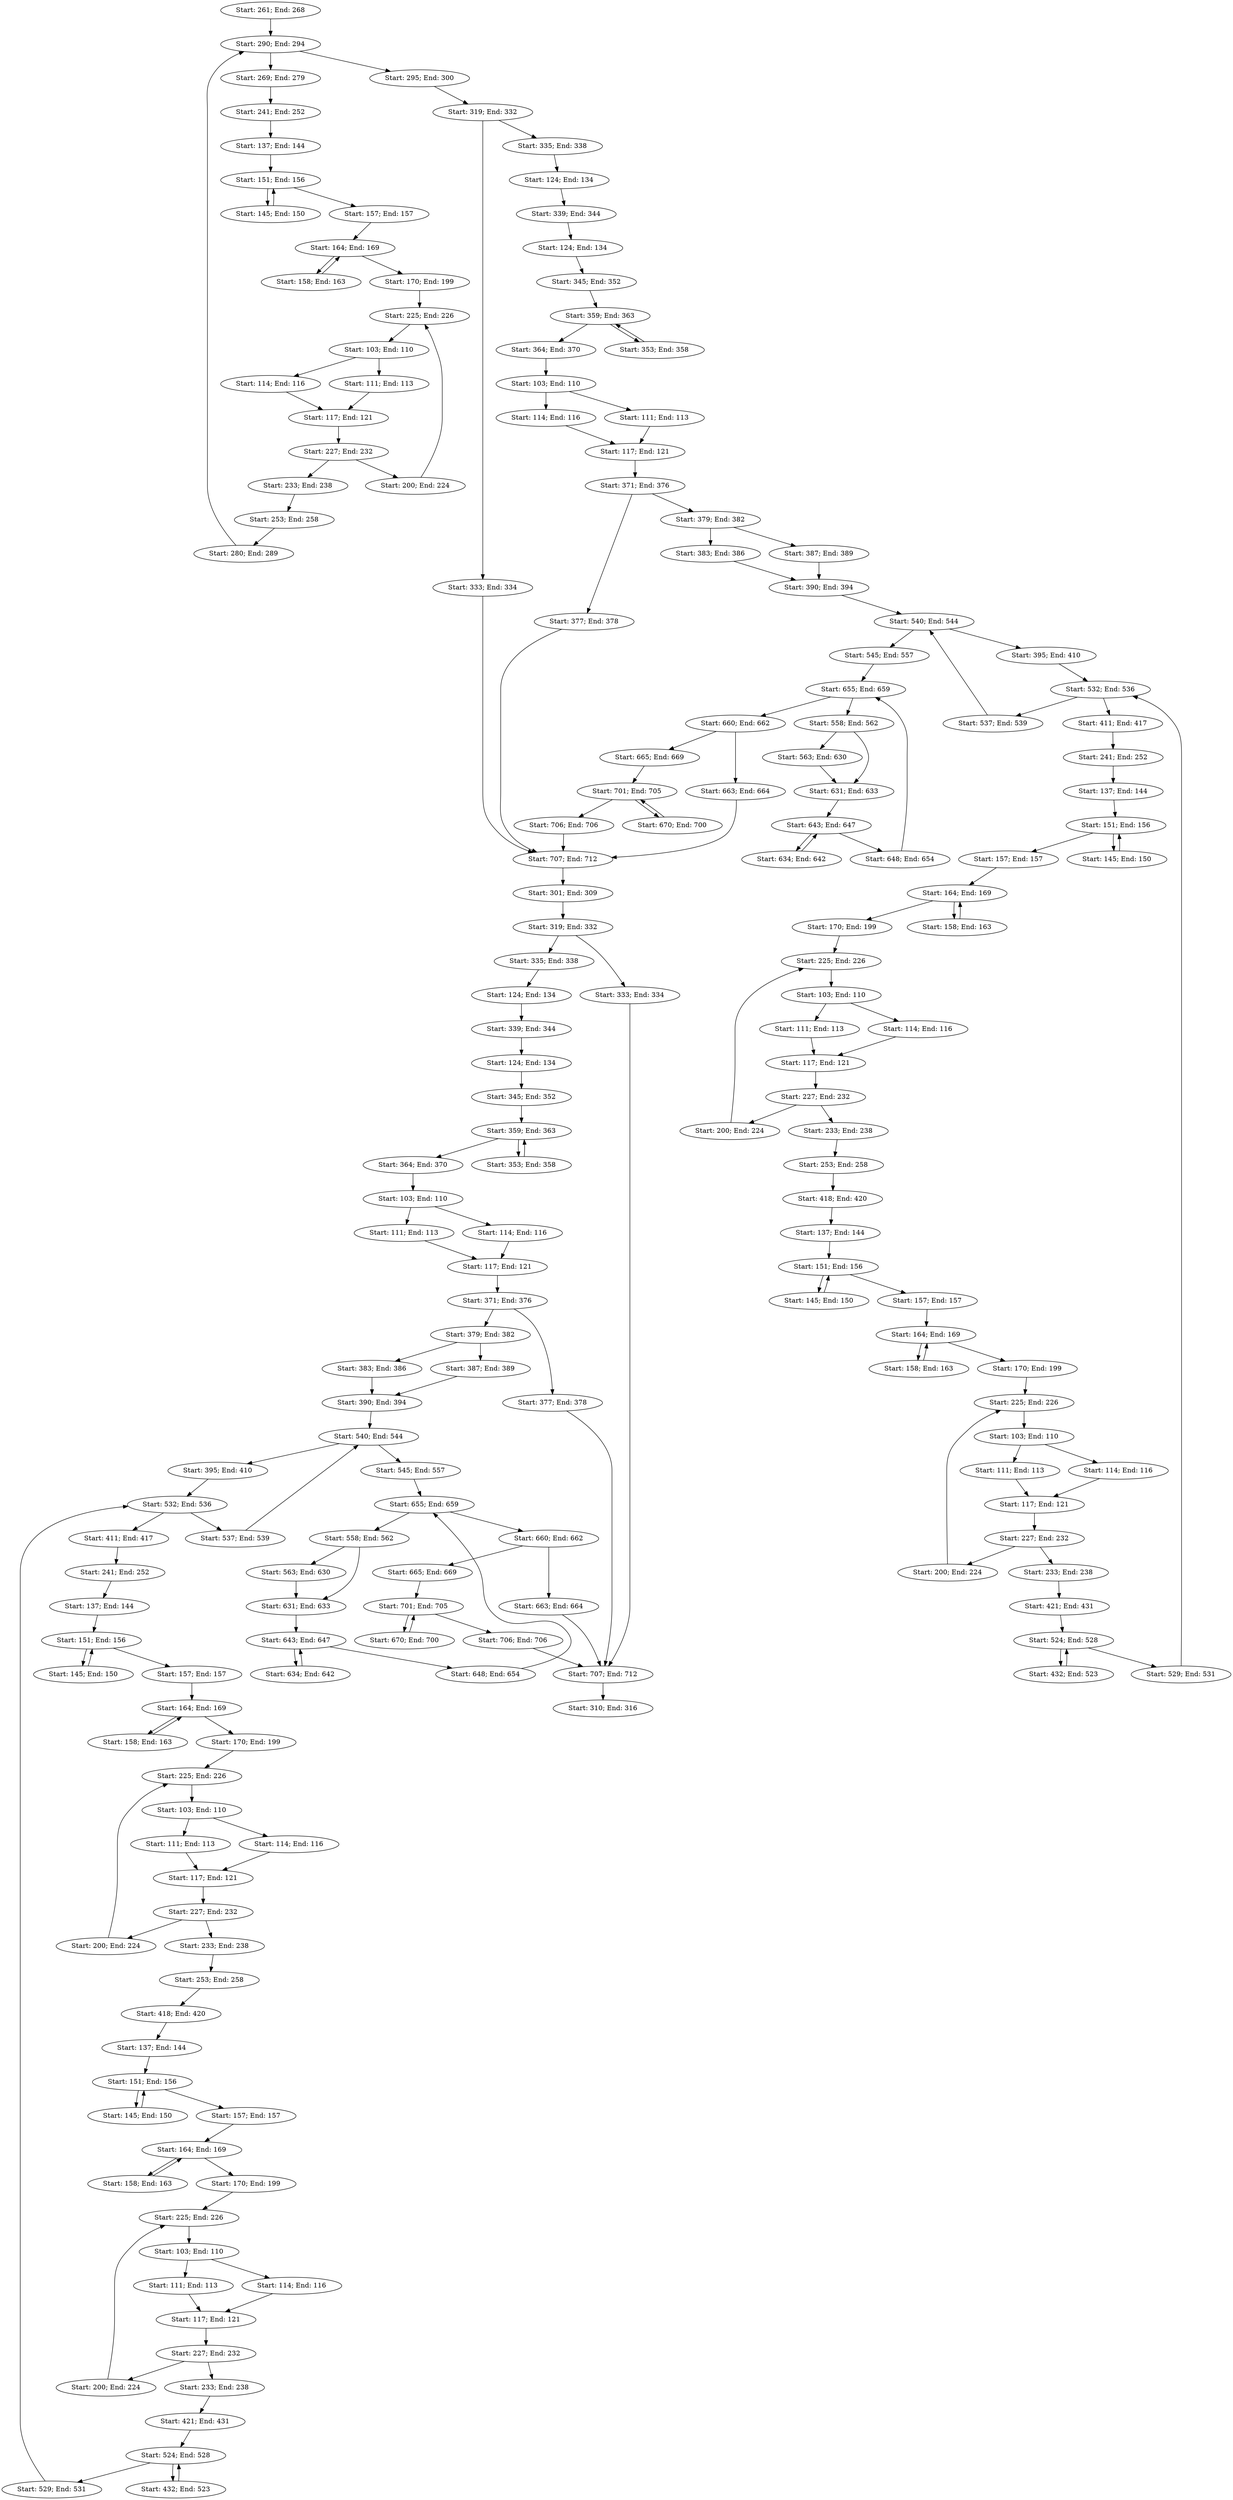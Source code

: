 strict digraph "" {
	node [label="\N"];
	0	[block="Basic Block starting at line 261 with 8 instructions",
		label="Start: 261; End: 268"];
	3	[block="Basic Block starting at line 290 with 5 instructions",
		label="Start: 290; End: 294"];
	0 -> 3;
	1	[block="Basic Block starting at line 269 with 11 instructions",
		label="Start: 269; End: 279"];
	23	[block="Basic Block starting at line 241 with 12 instructions",
		label="Start: 241; End: 252"];
	1 -> 23;
	2	[block="Basic Block starting at line 280 with 10 instructions",
		label="Start: 280; End: 289"];
	2 -> 3;
	3 -> 1;
	4	[block="Basic Block starting at line 295 with 6 instructions",
		label="Start: 295; End: 300"];
	3 -> 4;
	25	[block="Basic Block starting at line 319 with 14 instructions",
		label="Start: 319; End: 332"];
	4 -> 25;
	5	[block="Basic Block starting at line 301 with 9 instructions",
		label="Start: 301; End: 309"];
	82	[block="Basic Block starting at line 319 with 14 instructions",
		label="Start: 319; End: 332"];
	5 -> 82;
	6	[block="Basic Block starting at line 310 with 7 instructions",
		label="Start: 310; End: 316"];
	7	[block="Basic Block starting at line 103 with 8 instructions",
		label="Start: 103; End: 110"];
	8	[block="Basic Block starting at line 111 with 3 instructions",
		label="Start: 111; End: 113"];
	7 -> 8;
	9	[block="Basic Block starting at line 114 with 3 instructions",
		label="Start: 114; End: 116"];
	7 -> 9;
	10	[block="Basic Block starting at line 117 with 5 instructions",
		label="Start: 117; End: 121"];
	8 -> 10;
	9 -> 10;
	21	[block="Basic Block starting at line 227 with 6 instructions",
		label="Start: 227; End: 232"];
	10 -> 21;
	11	[block="Basic Block starting at line 124 with 11 instructions",
		label="Start: 124; End: 134"];
	28	[block="Basic Block starting at line 339 with 6 instructions",
		label="Start: 339; End: 344"];
	11 -> 28;
	12	[block="Basic Block starting at line 137 with 8 instructions",
		label="Start: 137; End: 144"];
	14	[block="Basic Block starting at line 151 with 6 instructions",
		label="Start: 151; End: 156"];
	12 -> 14;
	13	[block="Basic Block starting at line 145 with 6 instructions",
		label="Start: 145; End: 150"];
	13 -> 14;
	14 -> 13;
	15	[block="Basic Block starting at line 157 with 1 instructions",
		label="Start: 157; End: 157"];
	14 -> 15;
	17	[block="Basic Block starting at line 164 with 6 instructions",
		label="Start: 164; End: 169"];
	15 -> 17;
	16	[block="Basic Block starting at line 158 with 6 instructions",
		label="Start: 158; End: 163"];
	16 -> 17;
	17 -> 16;
	18	[block="Basic Block starting at line 170 with 30 instructions",
		label="Start: 170; End: 199"];
	17 -> 18;
	20	[block="Basic Block starting at line 225 with 2 instructions",
		label="Start: 225; End: 226"];
	18 -> 20;
	19	[block="Basic Block starting at line 200 with 25 instructions",
		label="Start: 200; End: 224"];
	19 -> 20;
	20 -> 7;
	21 -> 19;
	22	[block="Basic Block starting at line 233 with 6 instructions",
		label="Start: 233; End: 238"];
	21 -> 22;
	24	[block="Basic Block starting at line 253 with 6 instructions",
		label="Start: 253; End: 258"];
	22 -> 24;
	23 -> 12;
	24 -> 2;
	26	[block="Basic Block starting at line 333 with 2 instructions",
		label="Start: 333; End: 334"];
	25 -> 26;
	27	[block="Basic Block starting at line 335 with 4 instructions",
		label="Start: 335; End: 338"];
	25 -> 27;
	63	[block="Basic Block starting at line 707 with 6 instructions",
		label="Start: 707; End: 712"];
	26 -> 63;
	27 -> 11;
	68	[block="Basic Block starting at line 124 with 11 instructions",
		label="Start: 124; End: 134"];
	28 -> 68;
	29	[block="Basic Block starting at line 345 with 8 instructions",
		label="Start: 345; End: 352"];
	31	[block="Basic Block starting at line 359 with 5 instructions",
		label="Start: 359; End: 363"];
	29 -> 31;
	30	[block="Basic Block starting at line 353 with 6 instructions",
		label="Start: 353; End: 358"];
	30 -> 31;
	31 -> 30;
	32	[block="Basic Block starting at line 364 with 7 instructions",
		label="Start: 364; End: 370"];
	31 -> 32;
	64	[block="Basic Block starting at line 103 with 8 instructions",
		label="Start: 103; End: 110"];
	32 -> 64;
	33	[block="Basic Block starting at line 371 with 6 instructions",
		label="Start: 371; End: 376"];
	34	[block="Basic Block starting at line 377 with 2 instructions",
		label="Start: 377; End: 378"];
	33 -> 34;
	35	[block="Basic Block starting at line 379 with 4 instructions",
		label="Start: 379; End: 382"];
	33 -> 35;
	34 -> 63;
	36	[block="Basic Block starting at line 383 with 4 instructions",
		label="Start: 383; End: 386"];
	35 -> 36;
	37	[block="Basic Block starting at line 387 with 3 instructions",
		label="Start: 387; End: 389"];
	35 -> 37;
	38	[block="Basic Block starting at line 390 with 5 instructions",
		label="Start: 390; End: 394"];
	36 -> 38;
	37 -> 38;
	48	[block="Basic Block starting at line 540 with 5 instructions",
		label="Start: 540; End: 544"];
	38 -> 48;
	39	[block="Basic Block starting at line 395 with 16 instructions",
		label="Start: 395; End: 410"];
	46	[block="Basic Block starting at line 532 with 5 instructions",
		label="Start: 532; End: 536"];
	39 -> 46;
	40	[block="Basic Block starting at line 411 with 7 instructions",
		label="Start: 411; End: 417"];
	80	[block="Basic Block starting at line 241 with 12 instructions",
		label="Start: 241; End: 252"];
	40 -> 80;
	41	[block="Basic Block starting at line 418 with 3 instructions",
		label="Start: 418; End: 420"];
	126	[block="Basic Block starting at line 137 with 8 instructions",
		label="Start: 137; End: 144"];
	41 -> 126;
	42	[block="Basic Block starting at line 421 with 11 instructions",
		label="Start: 421; End: 431"];
	44	[block="Basic Block starting at line 524 with 5 instructions",
		label="Start: 524; End: 528"];
	42 -> 44;
	43	[block="Basic Block starting at line 432 with 92 instructions",
		label="Start: 432; End: 523"];
	43 -> 44;
	44 -> 43;
	45	[block="Basic Block starting at line 529 with 3 instructions",
		label="Start: 529; End: 531"];
	44 -> 45;
	45 -> 46;
	46 -> 40;
	47	[block="Basic Block starting at line 537 with 3 instructions",
		label="Start: 537; End: 539"];
	46 -> 47;
	47 -> 48;
	48 -> 39;
	49	[block="Basic Block starting at line 545 with 13 instructions",
		label="Start: 545; End: 557"];
	48 -> 49;
	56	[block="Basic Block starting at line 655 with 5 instructions",
		label="Start: 655; End: 659"];
	49 -> 56;
	50	[block="Basic Block starting at line 558 with 5 instructions",
		label="Start: 558; End: 562"];
	51	[block="Basic Block starting at line 563 with 68 instructions",
		label="Start: 563; End: 630"];
	50 -> 51;
	52	[block="Basic Block starting at line 631 with 3 instructions",
		label="Start: 631; End: 633"];
	50 -> 52;
	51 -> 52;
	54	[block="Basic Block starting at line 643 with 5 instructions",
		label="Start: 643; End: 647"];
	52 -> 54;
	53	[block="Basic Block starting at line 634 with 9 instructions",
		label="Start: 634; End: 642"];
	53 -> 54;
	54 -> 53;
	55	[block="Basic Block starting at line 648 with 7 instructions",
		label="Start: 648; End: 654"];
	54 -> 55;
	55 -> 56;
	56 -> 50;
	57	[block="Basic Block starting at line 660 with 3 instructions",
		label="Start: 660; End: 662"];
	56 -> 57;
	58	[block="Basic Block starting at line 663 with 2 instructions",
		label="Start: 663; End: 664"];
	57 -> 58;
	59	[block="Basic Block starting at line 665 with 5 instructions",
		label="Start: 665; End: 669"];
	57 -> 59;
	58 -> 63;
	61	[block="Basic Block starting at line 701 with 5 instructions",
		label="Start: 701; End: 705"];
	59 -> 61;
	60	[block="Basic Block starting at line 670 with 31 instructions",
		label="Start: 670; End: 700"];
	60 -> 61;
	61 -> 60;
	62	[block="Basic Block starting at line 706 with 1 instructions",
		label="Start: 706; End: 706"];
	61 -> 62;
	62 -> 63;
	63 -> 5;
	65	[block="Basic Block starting at line 111 with 3 instructions",
		label="Start: 111; End: 113"];
	64 -> 65;
	66	[block="Basic Block starting at line 114 with 3 instructions",
		label="Start: 114; End: 116"];
	64 -> 66;
	67	[block="Basic Block starting at line 117 with 5 instructions",
		label="Start: 117; End: 121"];
	65 -> 67;
	66 -> 67;
	67 -> 33;
	68 -> 29;
	69	[block="Basic Block starting at line 137 with 8 instructions",
		label="Start: 137; End: 144"];
	71	[block="Basic Block starting at line 151 with 6 instructions",
		label="Start: 151; End: 156"];
	69 -> 71;
	70	[block="Basic Block starting at line 145 with 6 instructions",
		label="Start: 145; End: 150"];
	70 -> 71;
	71 -> 70;
	72	[block="Basic Block starting at line 157 with 1 instructions",
		label="Start: 157; End: 157"];
	71 -> 72;
	74	[block="Basic Block starting at line 164 with 6 instructions",
		label="Start: 164; End: 169"];
	72 -> 74;
	73	[block="Basic Block starting at line 158 with 6 instructions",
		label="Start: 158; End: 163"];
	73 -> 74;
	74 -> 73;
	75	[block="Basic Block starting at line 170 with 30 instructions",
		label="Start: 170; End: 199"];
	74 -> 75;
	77	[block="Basic Block starting at line 225 with 2 instructions",
		label="Start: 225; End: 226"];
	75 -> 77;
	76	[block="Basic Block starting at line 200 with 25 instructions",
		label="Start: 200; End: 224"];
	76 -> 77;
	121	[block="Basic Block starting at line 103 with 8 instructions",
		label="Start: 103; End: 110"];
	77 -> 121;
	78	[block="Basic Block starting at line 227 with 6 instructions",
		label="Start: 227; End: 232"];
	78 -> 76;
	79	[block="Basic Block starting at line 233 with 6 instructions",
		label="Start: 233; End: 238"];
	78 -> 79;
	81	[block="Basic Block starting at line 253 with 6 instructions",
		label="Start: 253; End: 258"];
	79 -> 81;
	80 -> 69;
	81 -> 41;
	83	[block="Basic Block starting at line 333 with 2 instructions",
		label="Start: 333; End: 334"];
	82 -> 83;
	84	[block="Basic Block starting at line 335 with 4 instructions",
		label="Start: 335; End: 338"];
	82 -> 84;
	120	[block="Basic Block starting at line 707 with 6 instructions",
		label="Start: 707; End: 712"];
	83 -> 120;
	125	[block="Basic Block starting at line 124 with 11 instructions",
		label="Start: 124; End: 134"];
	84 -> 125;
	85	[block="Basic Block starting at line 339 with 6 instructions",
		label="Start: 339; End: 344"];
	143	[block="Basic Block starting at line 124 with 11 instructions",
		label="Start: 124; End: 134"];
	85 -> 143;
	86	[block="Basic Block starting at line 345 with 8 instructions",
		label="Start: 345; End: 352"];
	88	[block="Basic Block starting at line 359 with 5 instructions",
		label="Start: 359; End: 363"];
	86 -> 88;
	87	[block="Basic Block starting at line 353 with 6 instructions",
		label="Start: 353; End: 358"];
	87 -> 88;
	88 -> 87;
	89	[block="Basic Block starting at line 364 with 7 instructions",
		label="Start: 364; End: 370"];
	88 -> 89;
	155	[block="Basic Block starting at line 103 with 8 instructions",
		label="Start: 103; End: 110"];
	89 -> 155;
	90	[block="Basic Block starting at line 371 with 6 instructions",
		label="Start: 371; End: 376"];
	91	[block="Basic Block starting at line 377 with 2 instructions",
		label="Start: 377; End: 378"];
	90 -> 91;
	92	[block="Basic Block starting at line 379 with 4 instructions",
		label="Start: 379; End: 382"];
	90 -> 92;
	91 -> 120;
	93	[block="Basic Block starting at line 383 with 4 instructions",
		label="Start: 383; End: 386"];
	92 -> 93;
	94	[block="Basic Block starting at line 387 with 3 instructions",
		label="Start: 387; End: 389"];
	92 -> 94;
	95	[block="Basic Block starting at line 390 with 5 instructions",
		label="Start: 390; End: 394"];
	93 -> 95;
	94 -> 95;
	105	[block="Basic Block starting at line 540 with 5 instructions",
		label="Start: 540; End: 544"];
	95 -> 105;
	96	[block="Basic Block starting at line 395 with 16 instructions",
		label="Start: 395; End: 410"];
	103	[block="Basic Block starting at line 532 with 5 instructions",
		label="Start: 532; End: 536"];
	96 -> 103;
	97	[block="Basic Block starting at line 411 with 7 instructions",
		label="Start: 411; End: 417"];
	137	[block="Basic Block starting at line 241 with 12 instructions",
		label="Start: 241; End: 252"];
	97 -> 137;
	98	[block="Basic Block starting at line 418 with 3 instructions",
		label="Start: 418; End: 420"];
	159	[block="Basic Block starting at line 137 with 8 instructions",
		label="Start: 137; End: 144"];
	98 -> 159;
	99	[block="Basic Block starting at line 421 with 11 instructions",
		label="Start: 421; End: 431"];
	101	[block="Basic Block starting at line 524 with 5 instructions",
		label="Start: 524; End: 528"];
	99 -> 101;
	100	[block="Basic Block starting at line 432 with 92 instructions",
		label="Start: 432; End: 523"];
	100 -> 101;
	101 -> 100;
	102	[block="Basic Block starting at line 529 with 3 instructions",
		label="Start: 529; End: 531"];
	101 -> 102;
	102 -> 103;
	103 -> 97;
	104	[block="Basic Block starting at line 537 with 3 instructions",
		label="Start: 537; End: 539"];
	103 -> 104;
	104 -> 105;
	105 -> 96;
	106	[block="Basic Block starting at line 545 with 13 instructions",
		label="Start: 545; End: 557"];
	105 -> 106;
	113	[block="Basic Block starting at line 655 with 5 instructions",
		label="Start: 655; End: 659"];
	106 -> 113;
	107	[block="Basic Block starting at line 558 with 5 instructions",
		label="Start: 558; End: 562"];
	108	[block="Basic Block starting at line 563 with 68 instructions",
		label="Start: 563; End: 630"];
	107 -> 108;
	109	[block="Basic Block starting at line 631 with 3 instructions",
		label="Start: 631; End: 633"];
	107 -> 109;
	108 -> 109;
	111	[block="Basic Block starting at line 643 with 5 instructions",
		label="Start: 643; End: 647"];
	109 -> 111;
	110	[block="Basic Block starting at line 634 with 9 instructions",
		label="Start: 634; End: 642"];
	110 -> 111;
	111 -> 110;
	112	[block="Basic Block starting at line 648 with 7 instructions",
		label="Start: 648; End: 654"];
	111 -> 112;
	112 -> 113;
	113 -> 107;
	114	[block="Basic Block starting at line 660 with 3 instructions",
		label="Start: 660; End: 662"];
	113 -> 114;
	115	[block="Basic Block starting at line 663 with 2 instructions",
		label="Start: 663; End: 664"];
	114 -> 115;
	116	[block="Basic Block starting at line 665 with 5 instructions",
		label="Start: 665; End: 669"];
	114 -> 116;
	115 -> 120;
	118	[block="Basic Block starting at line 701 with 5 instructions",
		label="Start: 701; End: 705"];
	116 -> 118;
	117	[block="Basic Block starting at line 670 with 31 instructions",
		label="Start: 670; End: 700"];
	117 -> 118;
	118 -> 117;
	119	[block="Basic Block starting at line 706 with 1 instructions",
		label="Start: 706; End: 706"];
	118 -> 119;
	119 -> 120;
	120 -> 6;
	122	[block="Basic Block starting at line 111 with 3 instructions",
		label="Start: 111; End: 113"];
	121 -> 122;
	123	[block="Basic Block starting at line 114 with 3 instructions",
		label="Start: 114; End: 116"];
	121 -> 123;
	124	[block="Basic Block starting at line 117 with 5 instructions",
		label="Start: 117; End: 121"];
	122 -> 124;
	123 -> 124;
	124 -> 78;
	125 -> 85;
	128	[block="Basic Block starting at line 151 with 6 instructions",
		label="Start: 151; End: 156"];
	126 -> 128;
	127	[block="Basic Block starting at line 145 with 6 instructions",
		label="Start: 145; End: 150"];
	127 -> 128;
	128 -> 127;
	129	[block="Basic Block starting at line 157 with 1 instructions",
		label="Start: 157; End: 157"];
	128 -> 129;
	131	[block="Basic Block starting at line 164 with 6 instructions",
		label="Start: 164; End: 169"];
	129 -> 131;
	130	[block="Basic Block starting at line 158 with 6 instructions",
		label="Start: 158; End: 163"];
	130 -> 131;
	131 -> 130;
	132	[block="Basic Block starting at line 170 with 30 instructions",
		label="Start: 170; End: 199"];
	131 -> 132;
	134	[block="Basic Block starting at line 225 with 2 instructions",
		label="Start: 225; End: 226"];
	132 -> 134;
	133	[block="Basic Block starting at line 200 with 25 instructions",
		label="Start: 200; End: 224"];
	133 -> 134;
	139	[block="Basic Block starting at line 103 with 8 instructions",
		label="Start: 103; End: 110"];
	134 -> 139;
	135	[block="Basic Block starting at line 227 with 6 instructions",
		label="Start: 227; End: 232"];
	135 -> 133;
	136	[block="Basic Block starting at line 233 with 6 instructions",
		label="Start: 233; End: 238"];
	135 -> 136;
	136 -> 42;
	144	[block="Basic Block starting at line 137 with 8 instructions",
		label="Start: 137; End: 144"];
	137 -> 144;
	138	[block="Basic Block starting at line 253 with 6 instructions",
		label="Start: 253; End: 258"];
	138 -> 98;
	140	[block="Basic Block starting at line 111 with 3 instructions",
		label="Start: 111; End: 113"];
	139 -> 140;
	141	[block="Basic Block starting at line 114 with 3 instructions",
		label="Start: 114; End: 116"];
	139 -> 141;
	142	[block="Basic Block starting at line 117 with 5 instructions",
		label="Start: 117; End: 121"];
	140 -> 142;
	141 -> 142;
	142 -> 135;
	143 -> 86;
	146	[block="Basic Block starting at line 151 with 6 instructions",
		label="Start: 151; End: 156"];
	144 -> 146;
	145	[block="Basic Block starting at line 145 with 6 instructions",
		label="Start: 145; End: 150"];
	145 -> 146;
	146 -> 145;
	147	[block="Basic Block starting at line 157 with 1 instructions",
		label="Start: 157; End: 157"];
	146 -> 147;
	149	[block="Basic Block starting at line 164 with 6 instructions",
		label="Start: 164; End: 169"];
	147 -> 149;
	148	[block="Basic Block starting at line 158 with 6 instructions",
		label="Start: 158; End: 163"];
	148 -> 149;
	149 -> 148;
	150	[block="Basic Block starting at line 170 with 30 instructions",
		label="Start: 170; End: 199"];
	149 -> 150;
	152	[block="Basic Block starting at line 225 with 2 instructions",
		label="Start: 225; End: 226"];
	150 -> 152;
	151	[block="Basic Block starting at line 200 with 25 instructions",
		label="Start: 200; End: 224"];
	151 -> 152;
	170	[block="Basic Block starting at line 103 with 8 instructions",
		label="Start: 103; End: 110"];
	152 -> 170;
	153	[block="Basic Block starting at line 227 with 6 instructions",
		label="Start: 227; End: 232"];
	153 -> 151;
	154	[block="Basic Block starting at line 233 with 6 instructions",
		label="Start: 233; End: 238"];
	153 -> 154;
	154 -> 138;
	156	[block="Basic Block starting at line 111 with 3 instructions",
		label="Start: 111; End: 113"];
	155 -> 156;
	157	[block="Basic Block starting at line 114 with 3 instructions",
		label="Start: 114; End: 116"];
	155 -> 157;
	158	[block="Basic Block starting at line 117 with 5 instructions",
		label="Start: 117; End: 121"];
	156 -> 158;
	157 -> 158;
	158 -> 90;
	161	[block="Basic Block starting at line 151 with 6 instructions",
		label="Start: 151; End: 156"];
	159 -> 161;
	160	[block="Basic Block starting at line 145 with 6 instructions",
		label="Start: 145; End: 150"];
	160 -> 161;
	161 -> 160;
	162	[block="Basic Block starting at line 157 with 1 instructions",
		label="Start: 157; End: 157"];
	161 -> 162;
	164	[block="Basic Block starting at line 164 with 6 instructions",
		label="Start: 164; End: 169"];
	162 -> 164;
	163	[block="Basic Block starting at line 158 with 6 instructions",
		label="Start: 158; End: 163"];
	163 -> 164;
	164 -> 163;
	165	[block="Basic Block starting at line 170 with 30 instructions",
		label="Start: 170; End: 199"];
	164 -> 165;
	167	[block="Basic Block starting at line 225 with 2 instructions",
		label="Start: 225; End: 226"];
	165 -> 167;
	166	[block="Basic Block starting at line 200 with 25 instructions",
		label="Start: 200; End: 224"];
	166 -> 167;
	174	[block="Basic Block starting at line 103 with 8 instructions",
		label="Start: 103; End: 110"];
	167 -> 174;
	168	[block="Basic Block starting at line 227 with 6 instructions",
		label="Start: 227; End: 232"];
	168 -> 166;
	169	[block="Basic Block starting at line 233 with 6 instructions",
		label="Start: 233; End: 238"];
	168 -> 169;
	169 -> 99;
	171	[block="Basic Block starting at line 111 with 3 instructions",
		label="Start: 111; End: 113"];
	170 -> 171;
	172	[block="Basic Block starting at line 114 with 3 instructions",
		label="Start: 114; End: 116"];
	170 -> 172;
	173	[block="Basic Block starting at line 117 with 5 instructions",
		label="Start: 117; End: 121"];
	171 -> 173;
	172 -> 173;
	173 -> 153;
	175	[block="Basic Block starting at line 111 with 3 instructions",
		label="Start: 111; End: 113"];
	174 -> 175;
	176	[block="Basic Block starting at line 114 with 3 instructions",
		label="Start: 114; End: 116"];
	174 -> 176;
	177	[block="Basic Block starting at line 117 with 5 instructions",
		label="Start: 117; End: 121"];
	175 -> 177;
	176 -> 177;
	177 -> 168;
}
